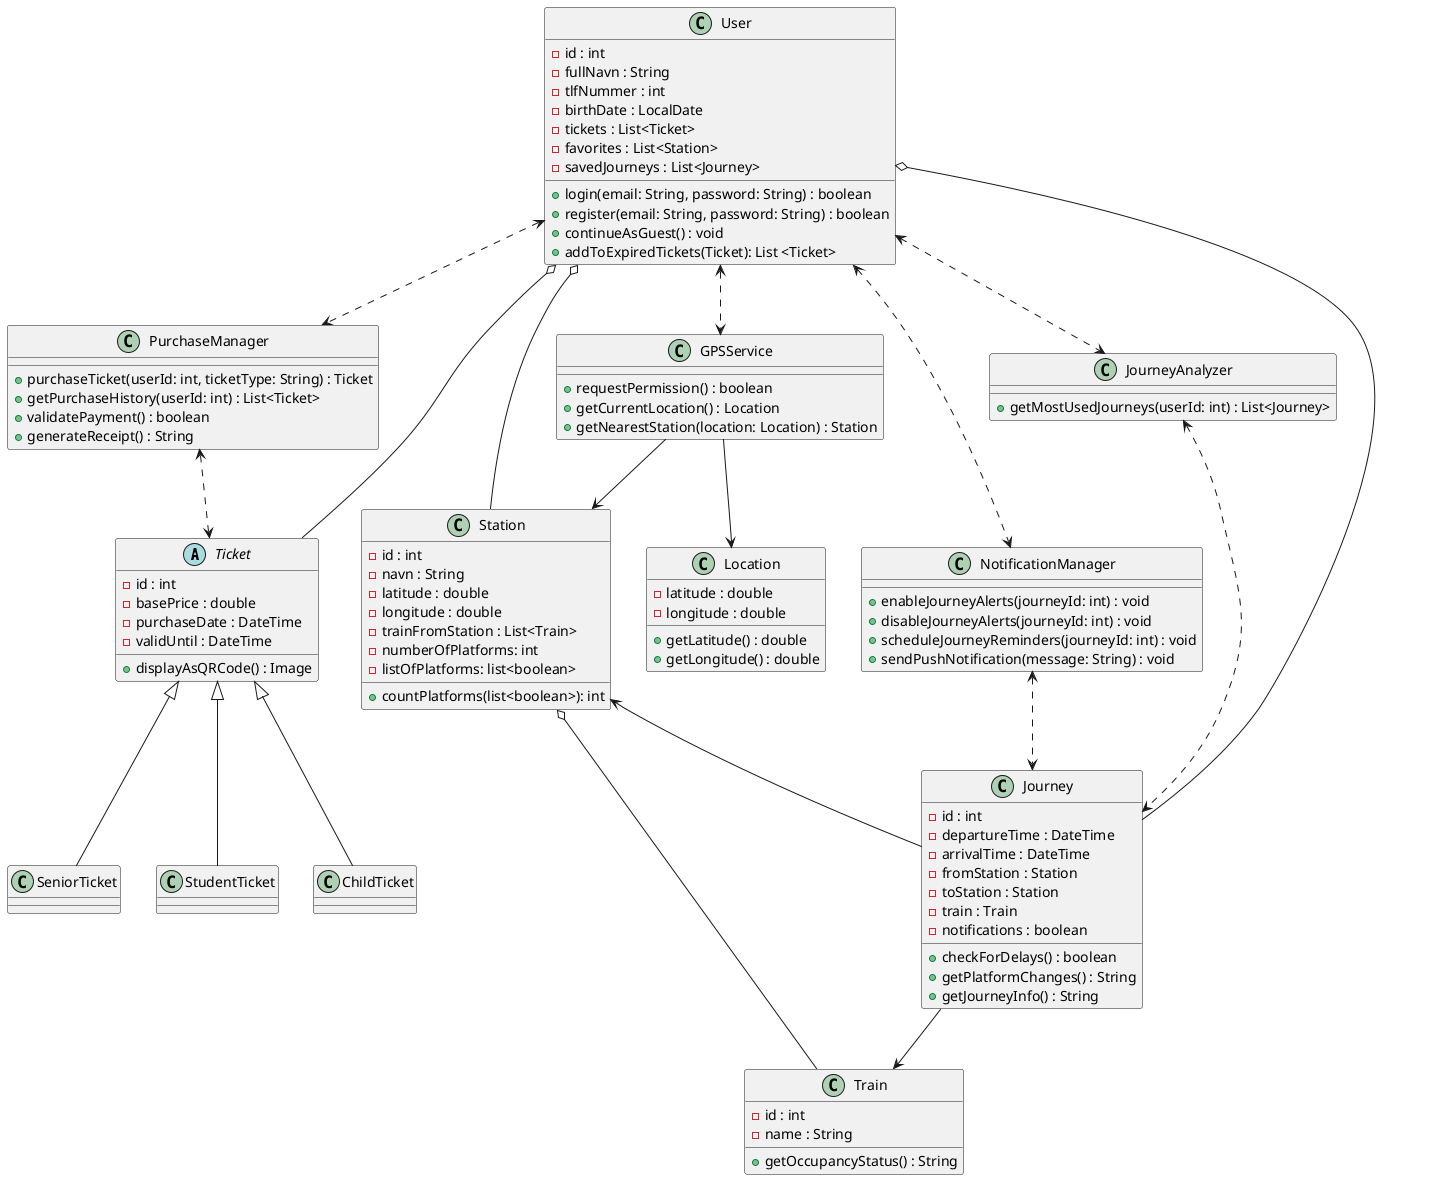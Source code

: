 @startuml

abstract class Ticket {
    - id : int
    - basePrice : double
    - purchaseDate : DateTime
    - validUntil : DateTime

    + displayAsQRCode() : Image

}

class StudentTicket
class ChildTicket
class SeniorTicket

Ticket <|-- StudentTicket
Ticket <|-- ChildTicket
Ticket <|-- SeniorTicket

class User {
    - id : int
    - fullNavn : String
    - tlfNummer : int
    - birthDate : LocalDate
    - tickets : List<Ticket>
    - favorites : List<Station>
    - savedJourneys : List<Journey>
    + login(email: String, password: String) : boolean
    + register(email: String, password: String) : boolean
    + continueAsGuest() : void
    + addToExpiredTickets(Ticket): List <Ticket>
}

class NotificationManager {
    + enableJourneyAlerts(journeyId: int) : void
    + disableJourneyAlerts(journeyId: int) : void
    + scheduleJourneyReminders(journeyId: int) : void
    + sendPushNotification(message: String) : void
}

class PurchaseManager {
    + purchaseTicket(userId: int, ticketType: String) : Ticket
    + getPurchaseHistory(userId: int) : List<Ticket>
    + validatePayment() : boolean
    + generateReceipt() : String
}

class JourneyAnalyzer {
    + getMostUsedJourneys(userId: int) : List<Journey>
}

class GPSService {
    + requestPermission() : boolean
    + getCurrentLocation() : Location
    + getNearestStation(location: Location) : Station
}

class Location {
    - latitude : double
    - longitude : double
    + getLatitude() : double
    + getLongitude() : double
}

class Train {
    - id : int
    - name : String
    + getOccupancyStatus() : String
}

class Station {
    - id : int
    - navn : String
    - latitude : double
    - longitude : double
    - trainFromStation : List<Train>
    - numberOfPlatforms: int
    - listOfPlatforms: list<boolean>
    + countPlatforms(list<boolean>): int
}

class Journey {
    - id : int
    - departureTime : DateTime
    - arrivalTime : DateTime
    - fromStation : Station
    - toStation : Station
    - train : Train
    - notifications : boolean
    + checkForDelays() : boolean
    + getPlatformChanges() : String
    + getJourneyInfo() : String
}

User <..> NotificationManager
User <..> PurchaseManager
User <..> JourneyAnalyzer
User <..> GPSService

PurchaseManager <..> Ticket
NotificationManager <..> Journey
JourneyAnalyzer <..> Journey
GPSService --> Station
GPSService --> Location

User o-- Ticket
Station o-- Train
User o-- Station
Station <-- Journey
Journey --> Train
Journey --o User


@enduml
